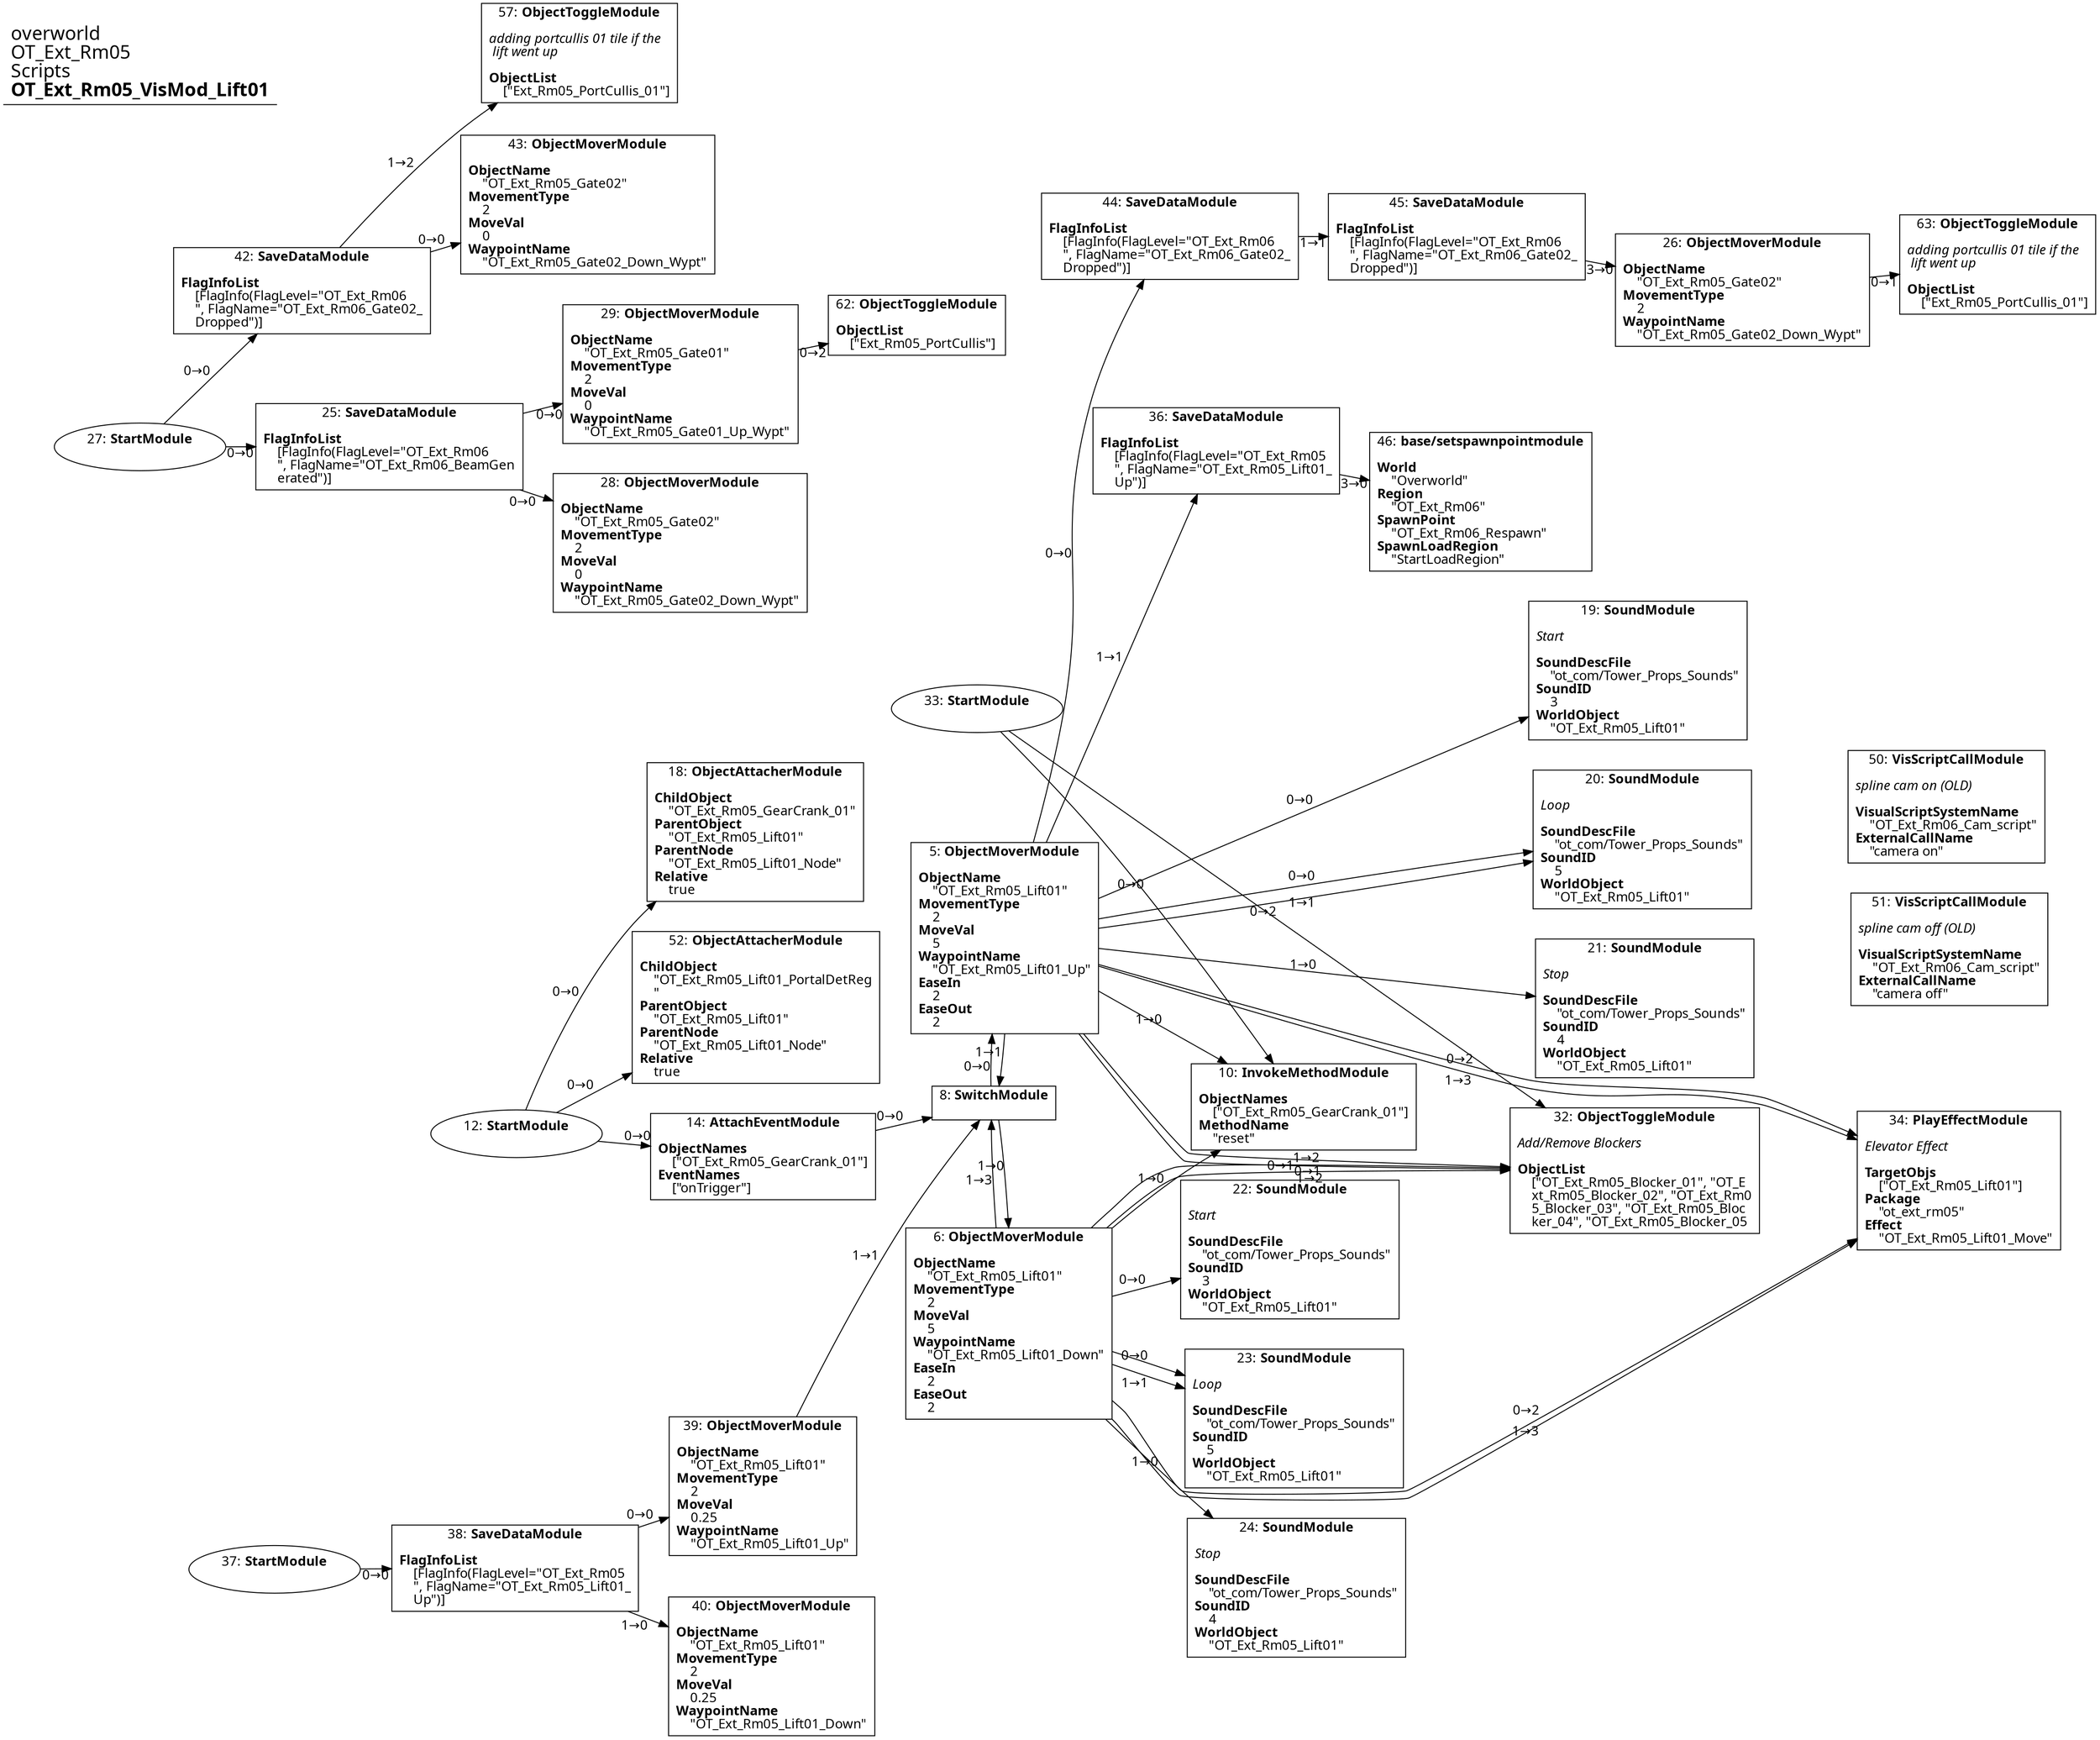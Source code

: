 digraph {
    layout = fdp;
    overlap = prism;
    sep = "+16";
    splines = spline;

    node [ shape = box ];

    graph [ fontname = "Segoe UI" ];
    node [ fontname = "Segoe UI" ];
    edge [ fontname = "Segoe UI" ];

    5 [ label = <5: <b>ObjectMoverModule</b><br/><br/><b>ObjectName</b><br align="left"/>    &quot;OT_Ext_Rm05_Lift01&quot;<br align="left"/><b>MovementType</b><br align="left"/>    2<br align="left"/><b>MoveVal</b><br align="left"/>    5<br align="left"/><b>WaypointName</b><br align="left"/>    &quot;OT_Ext_Rm05_Lift01_Up&quot;<br align="left"/><b>EaseIn</b><br align="left"/>    2<br align="left"/><b>EaseOut</b><br align="left"/>    2<br align="left"/>> ];
    5 [ pos = "0.439,-0.134!" ];
    5 -> 8 [ label = "1→1" ];
    5 -> 10 [ label = "1→0" ];
    5 -> 19 [ label = "0→0" ];
    5 -> 20 [ label = "0→0" ];
    5 -> 20 [ label = "1→1" ];
    5 -> 21 [ label = "1→0" ];
    5 -> 32 [ label = "0→1" ];
    5 -> 32 [ label = "1→2" ];
    5 -> 34 [ label = "0→2" ];
    5 -> 34 [ label = "1→3" ];
    5 -> 36 [ label = "1→1" ];
    5 -> 44 [ label = "0→0" ];

    6 [ label = <6: <b>ObjectMoverModule</b><br/><br/><b>ObjectName</b><br align="left"/>    &quot;OT_Ext_Rm05_Lift01&quot;<br align="left"/><b>MovementType</b><br align="left"/>    2<br align="left"/><b>MoveVal</b><br align="left"/>    5<br align="left"/><b>WaypointName</b><br align="left"/>    &quot;OT_Ext_Rm05_Lift01_Down&quot;<br align="left"/><b>EaseIn</b><br align="left"/>    2<br align="left"/><b>EaseOut</b><br align="left"/>    2<br align="left"/>> ];
    6 [ pos = "0.437,-0.536!" ];
    6 -> 8 [ label = "1→3" ];
    6 -> 10 [ label = "1→0" ];
    6 -> 22 [ label = "0→0" ];
    6 -> 23 [ label = "0→0" ];
    6 -> 23 [ label = "1→1" ];
    6 -> 24 [ label = "1→0" ];
    6 -> 32 [ label = "0→1" ];
    6 -> 32 [ label = "1→2" ];
    6 -> 34 [ label = "0→2" ];
    6 -> 34 [ label = "1→3" ];

    8 [ label = <8: <b>SwitchModule</b><br/><br/>> ];
    8 [ pos = "0.42800003,-0.30400002!" ];
    8 -> 5 [ label = "0→0" ];
    8 -> 6 [ label = "1→0" ];

    10 [ label = <10: <b>InvokeMethodModule</b><br/><br/><b>ObjectNames</b><br align="left"/>    [&quot;OT_Ext_Rm05_GearCrank_01&quot;]<br align="left"/><b>MethodName</b><br align="left"/>    &quot;reset&quot;<br align="left"/>> ];
    10 [ pos = "0.79700005,-0.34800002!" ];

    12 [ label = <12: <b>StartModule</b><br/><br/>> ];
    12 [ shape = oval ]
    12 [ pos = "-0.055000003,-0.30400002!" ];
    12 -> 14 [ label = "0→0" ];
    12 -> 18 [ label = "0→0" ];
    12 -> 52 [ label = "0→0" ];

    14 [ label = <14: <b>AttachEventModule</b><br/><br/><b>ObjectNames</b><br align="left"/>    [&quot;OT_Ext_Rm05_GearCrank_01&quot;]<br align="left"/><b>EventNames</b><br align="left"/>    [&quot;onTrigger&quot;]<br align="left"/>> ];
    14 [ pos = "0.15900001,-0.30400002!" ];
    14 -> 8 [ label = "0→0" ];

    18 [ label = <18: <b>ObjectAttacherModule</b><br/><br/><b>ChildObject</b><br align="left"/>    &quot;OT_Ext_Rm05_GearCrank_01&quot;<br align="left"/><b>ParentObject</b><br align="left"/>    &quot;OT_Ext_Rm05_Lift01&quot;<br align="left"/><b>ParentNode</b><br align="left"/>    &quot;OT_Ext_Rm05_Lift01_Node&quot;<br align="left"/><b>Relative</b><br align="left"/>    true<br align="left"/>> ];
    18 [ pos = "0.15300001,-0.11800001!" ];

    19 [ label = <19: <b>SoundModule</b><br/><br/><i>Start<br align="left"/></i><br align="left"/><b>SoundDescFile</b><br align="left"/>    &quot;ot_com/Tower_Props_Sounds&quot;<br align="left"/><b>SoundID</b><br align="left"/>    3<br align="left"/><b>WorldObject</b><br align="left"/>    &quot;OT_Ext_Rm05_Lift01&quot;<br align="left"/>> ];
    19 [ pos = "1.1800001,0.155!" ];

    20 [ label = <20: <b>SoundModule</b><br/><br/><i>Loop<br align="left"/></i><br align="left"/><b>SoundDescFile</b><br align="left"/>    &quot;ot_com/Tower_Props_Sounds&quot;<br align="left"/><b>SoundID</b><br align="left"/>    5<br align="left"/><b>WorldObject</b><br align="left"/>    &quot;OT_Ext_Rm05_Lift01&quot;<br align="left"/>> ];
    20 [ pos = "1.184,0.004!" ];

    21 [ label = <21: <b>SoundModule</b><br/><br/><i>Stop<br align="left"/></i><br align="left"/><b>SoundDescFile</b><br align="left"/>    &quot;ot_com/Tower_Props_Sounds&quot;<br align="left"/><b>SoundID</b><br align="left"/>    4<br align="left"/><b>WorldObject</b><br align="left"/>    &quot;OT_Ext_Rm05_Lift01&quot;<br align="left"/>> ];
    21 [ pos = "1.1860001,-0.14500001!" ];

    22 [ label = <22: <b>SoundModule</b><br/><br/><i>Start<br align="left"/></i><br align="left"/><b>SoundDescFile</b><br align="left"/>    &quot;ot_com/Tower_Props_Sounds&quot;<br align="left"/><b>SoundID</b><br align="left"/>    3<br align="left"/><b>WorldObject</b><br align="left"/>    &quot;OT_Ext_Rm05_Lift01&quot;<br align="left"/>> ];
    22 [ pos = "0.785,-0.537!" ];

    23 [ label = <23: <b>SoundModule</b><br/><br/><i>Loop<br align="left"/></i><br align="left"/><b>SoundDescFile</b><br align="left"/>    &quot;ot_com/Tower_Props_Sounds&quot;<br align="left"/><b>SoundID</b><br align="left"/>    5<br align="left"/><b>WorldObject</b><br align="left"/>    &quot;OT_Ext_Rm05_Lift01&quot;<br align="left"/>> ];
    23 [ pos = "0.78900003,-0.69200003!" ];

    24 [ label = <24: <b>SoundModule</b><br/><br/><i>Stop<br align="left"/></i><br align="left"/><b>SoundDescFile</b><br align="left"/>    &quot;ot_com/Tower_Props_Sounds&quot;<br align="left"/><b>SoundID</b><br align="left"/>    4<br align="left"/><b>WorldObject</b><br align="left"/>    &quot;OT_Ext_Rm05_Lift01&quot;<br align="left"/>> ];
    24 [ pos = "0.791,-0.841!" ];

    25 [ label = <25: <b>SaveDataModule</b><br/><br/><b>FlagInfoList</b><br align="left"/>    [FlagInfo(FlagLevel=&quot;OT_Ext_Rm06<br align="left"/>    &quot;, FlagName=&quot;OT_Ext_Rm06_BeamGen<br align="left"/>    erated&quot;)]<br align="left"/>> ];
    25 [ pos = "-0.29200003,0.446!" ];
    25 -> 29 [ label = "0→0" ];
    25 -> 28 [ label = "0→0" ];

    26 [ label = <26: <b>ObjectMoverModule</b><br/><br/><b>ObjectName</b><br align="left"/>    &quot;OT_Ext_Rm05_Gate02&quot;<br align="left"/><b>MovementType</b><br align="left"/>    2<br align="left"/><b>WaypointName</b><br align="left"/>    &quot;OT_Ext_Rm05_Gate02_Down_Wypt&quot;<br align="left"/>> ];
    26 [ pos = "1.276,0.638!" ];
    26 -> 63 [ label = "0→1" ];

    27 [ label = <27: <b>StartModule</b><br/><br/>> ];
    27 [ shape = oval ]
    27 [ pos = "-0.504,0.446!" ];
    27 -> 42 [ label = "0→0" ];
    27 -> 25 [ label = "0→0" ];

    28 [ label = <28: <b>ObjectMoverModule</b><br/><br/><b>ObjectName</b><br align="left"/>    &quot;OT_Ext_Rm05_Gate02&quot;<br align="left"/><b>MovementType</b><br align="left"/>    2<br align="left"/><b>MoveVal</b><br align="left"/>    0<br align="left"/><b>WaypointName</b><br align="left"/>    &quot;OT_Ext_Rm05_Gate02_Down_Wypt&quot;<br align="left"/>> ];
    28 [ pos = "0.063,0.36600003!" ];

    29 [ label = <29: <b>ObjectMoverModule</b><br/><br/><b>ObjectName</b><br align="left"/>    &quot;OT_Ext_Rm05_Gate01&quot;<br align="left"/><b>MovementType</b><br align="left"/>    2<br align="left"/><b>MoveVal</b><br align="left"/>    0<br align="left"/><b>WaypointName</b><br align="left"/>    &quot;OT_Ext_Rm05_Gate01_Up_Wypt&quot;<br align="left"/>> ];
    29 [ pos = "0.063,0.526!" ];
    29 -> 62 [ label = "0→2" ];

    32 [ label = <32: <b>ObjectToggleModule</b><br/><br/><i>Add/Remove Blockers<br align="left"/></i><br align="left"/><b>ObjectList</b><br align="left"/>    [&quot;OT_Ext_Rm05_Blocker_01&quot;, &quot;OT_E<br align="left"/>    xt_Rm05_Blocker_02&quot;, &quot;OT_Ext_Rm0<br align="left"/>    5_Blocker_03&quot;, &quot;OT_Ext_Rm05_Bloc<br align="left"/>    ker_04&quot;, &quot;OT_Ext_Rm05_Blocker_05<br align="left"/>> ];
    32 [ pos = "1.1800001,-0.34!" ];

    33 [ label = <33: <b>StartModule</b><br/><br/>> ];
    33 [ shape = oval ]
    33 [ pos = "0.402,0.05!" ];
    33 -> 32 [ label = "0→2" ];
    33 -> 10 [ label = "0→0" ];

    34 [ label = <34: <b>PlayEffectModule</b><br/><br/><i>Elevator Effect<br align="left"/></i><br align="left"/><b>TargetObjs</b><br align="left"/>    [&quot;OT_Ext_Rm05_Lift01&quot;]<br align="left"/><b>Package</b><br align="left"/>    &quot;ot_ext_rm05&quot;<br align="left"/><b>Effect</b><br align="left"/>    &quot;OT_Ext_Rm05_Lift01_Move&quot;<br align="left"/>> ];
    34 [ pos = "1.5630001,-0.367!" ];

    36 [ label = <36: <b>SaveDataModule</b><br/><br/><b>FlagInfoList</b><br align="left"/>    [FlagInfo(FlagLevel=&quot;OT_Ext_Rm05<br align="left"/>    &quot;, FlagName=&quot;OT_Ext_Rm05_Lift01_<br align="left"/>    Up&quot;)]<br align="left"/>> ];
    36 [ pos = "0.79600006,0.36400002!" ];
    36 -> 46 [ label = "3→0" ];

    37 [ label = <37: <b>StartModule</b><br/><br/>> ];
    37 [ shape = oval ]
    37 [ pos = "-0.342,-0.86800003!" ];
    37 -> 38 [ label = "0→0" ];

    38 [ label = <38: <b>SaveDataModule</b><br/><br/><b>FlagInfoList</b><br align="left"/>    [FlagInfo(FlagLevel=&quot;OT_Ext_Rm05<br align="left"/>    &quot;, FlagName=&quot;OT_Ext_Rm05_Lift01_<br align="left"/>    Up&quot;)]<br align="left"/>> ];
    38 [ pos = "-0.127,-0.86800003!" ];
    38 -> 39 [ label = "0→0" ];
    38 -> 40 [ label = "1→0" ];

    39 [ label = <39: <b>ObjectMoverModule</b><br/><br/><b>ObjectName</b><br align="left"/>    &quot;OT_Ext_Rm05_Lift01&quot;<br align="left"/><b>MovementType</b><br align="left"/>    2<br align="left"/><b>MoveVal</b><br align="left"/>    0.25<br align="left"/><b>WaypointName</b><br align="left"/>    &quot;OT_Ext_Rm05_Lift01_Up&quot;<br align="left"/>> ];
    39 [ pos = "0.13700001,-0.76900005!" ];
    39 -> 8 [ label = "1→1" ];

    40 [ label = <40: <b>ObjectMoverModule</b><br/><br/><b>ObjectName</b><br align="left"/>    &quot;OT_Ext_Rm05_Lift01&quot;<br align="left"/><b>MovementType</b><br align="left"/>    2<br align="left"/><b>MoveVal</b><br align="left"/>    0.25<br align="left"/><b>WaypointName</b><br align="left"/>    &quot;OT_Ext_Rm05_Lift01_Down&quot;<br align="left"/>> ];
    40 [ pos = "0.136,-0.96900004!" ];

    42 [ label = <42: <b>SaveDataModule</b><br/><br/><b>FlagInfoList</b><br align="left"/>    [FlagInfo(FlagLevel=&quot;OT_Ext_Rm06<br align="left"/>    &quot;, FlagName=&quot;OT_Ext_Rm06_Gate02_<br align="left"/>    Dropped&quot;)]<br align="left"/>> ];
    42 [ pos = "-0.294,0.63900006!" ];
    42 -> 43 [ label = "0→0" ];
    42 -> 57 [ label = "1→2" ];

    43 [ label = <43: <b>ObjectMoverModule</b><br/><br/><b>ObjectName</b><br align="left"/>    &quot;OT_Ext_Rm05_Gate02&quot;<br align="left"/><b>MovementType</b><br align="left"/>    2<br align="left"/><b>MoveVal</b><br align="left"/>    0<br align="left"/><b>WaypointName</b><br align="left"/>    &quot;OT_Ext_Rm05_Gate02_Down_Wypt&quot;<br align="left"/>> ];
    43 [ pos = "-0.043,0.71400005!" ];

    44 [ label = <44: <b>SaveDataModule</b><br/><br/><b>FlagInfoList</b><br align="left"/>    [FlagInfo(FlagLevel=&quot;OT_Ext_Rm06<br align="left"/>    &quot;, FlagName=&quot;OT_Ext_Rm06_Gate02_<br align="left"/>    Dropped&quot;)]<br align="left"/>> ];
    44 [ pos = "0.77800006,0.684!" ];
    44 -> 45 [ label = "1→1" ];

    45 [ label = <45: <b>SaveDataModule</b><br/><br/><b>FlagInfoList</b><br align="left"/>    [FlagInfo(FlagLevel=&quot;OT_Ext_Rm06<br align="left"/>    &quot;, FlagName=&quot;OT_Ext_Rm06_Gate02_<br align="left"/>    Dropped&quot;)]<br align="left"/>> ];
    45 [ pos = "1.026,0.684!" ];
    45 -> 26 [ label = "3→0" ];

    46 [ label = <46: <b>base/setspawnpointmodule</b><br/><br/><b>World</b><br align="left"/>    &quot;Overworld&quot;<br align="left"/><b>Region</b><br align="left"/>    &quot;OT_Ext_Rm06&quot;<br align="left"/><b>SpawnPoint</b><br align="left"/>    &quot;OT_Ext_Rm06_Respawn&quot;<br align="left"/><b>SpawnLoadRegion</b><br align="left"/>    &quot;StartLoadRegion&quot;<br align="left"/>> ];
    46 [ pos = "1.0300001,0.31800002!" ];

    50 [ label = <50: <b>VisScriptCallModule</b><br/><br/><i>spline cam on (OLD)<br align="left"/></i><br align="left"/><b>VisualScriptSystemName</b><br align="left"/>    &quot;OT_Ext_Rm06_Cam_script&quot;<br align="left"/><b>ExternalCallName</b><br align="left"/>    &quot;camera on&quot;<br align="left"/>> ];
    50 [ pos = "1.5560001,-0.012!" ];

    51 [ label = <51: <b>VisScriptCallModule</b><br/><br/><i>spline cam off (OLD)<br align="left"/></i><br align="left"/><b>VisualScriptSystemName</b><br align="left"/>    &quot;OT_Ext_Rm06_Cam_script&quot;<br align="left"/><b>ExternalCallName</b><br align="left"/>    &quot;camera off&quot;<br align="left"/>> ];
    51 [ pos = "1.5580001,-0.108!" ];

    52 [ label = <52: <b>ObjectAttacherModule</b><br/><br/><b>ChildObject</b><br align="left"/>    &quot;OT_Ext_Rm05_Lift01_PortalDetReg<br align="left"/>    &quot;<br align="left"/><b>ParentObject</b><br align="left"/>    &quot;OT_Ext_Rm05_Lift01&quot;<br align="left"/><b>ParentNode</b><br align="left"/>    &quot;OT_Ext_Rm05_Lift01_Node&quot;<br align="left"/><b>Relative</b><br align="left"/>    true<br align="left"/>> ];
    52 [ pos = "0.15300001,-0.20400001!" ];

    57 [ label = <57: <b>ObjectToggleModule</b><br/><br/><i>adding portcullis 01 tile if the<br align="left"/> lift went up<br align="left"/></i><br align="left"/><b>ObjectList</b><br align="left"/>    [&quot;Ext_Rm05_PortCullis_01&quot;]<br align="left"/>> ];
    57 [ pos = "-0.037,0.89800006!" ];

    62 [ label = <62: <b>ObjectToggleModule</b><br/><br/><b>ObjectList</b><br align="left"/>    [&quot;Ext_Rm05_PortCullis&quot;]<br align="left"/>> ];
    62 [ pos = "0.287,0.572!" ];

    63 [ label = <63: <b>ObjectToggleModule</b><br/><br/><i>adding portcullis 01 tile if the<br align="left"/> lift went up<br align="left"/></i><br align="left"/><b>ObjectList</b><br align="left"/>    [&quot;Ext_Rm05_PortCullis_01&quot;]<br align="left"/>> ];
    63 [ pos = "1.5040001,0.661!" ];

    title [ pos = "-0.505,0.89900005!" ];
    title [ shape = underline ];
    title [ label = <<font point-size="20">overworld<br align="left"/>OT_Ext_Rm05<br align="left"/>Scripts<br align="left"/><b>OT_Ext_Rm05_VisMod_Lift01</b><br align="left"/></font>> ];
}
